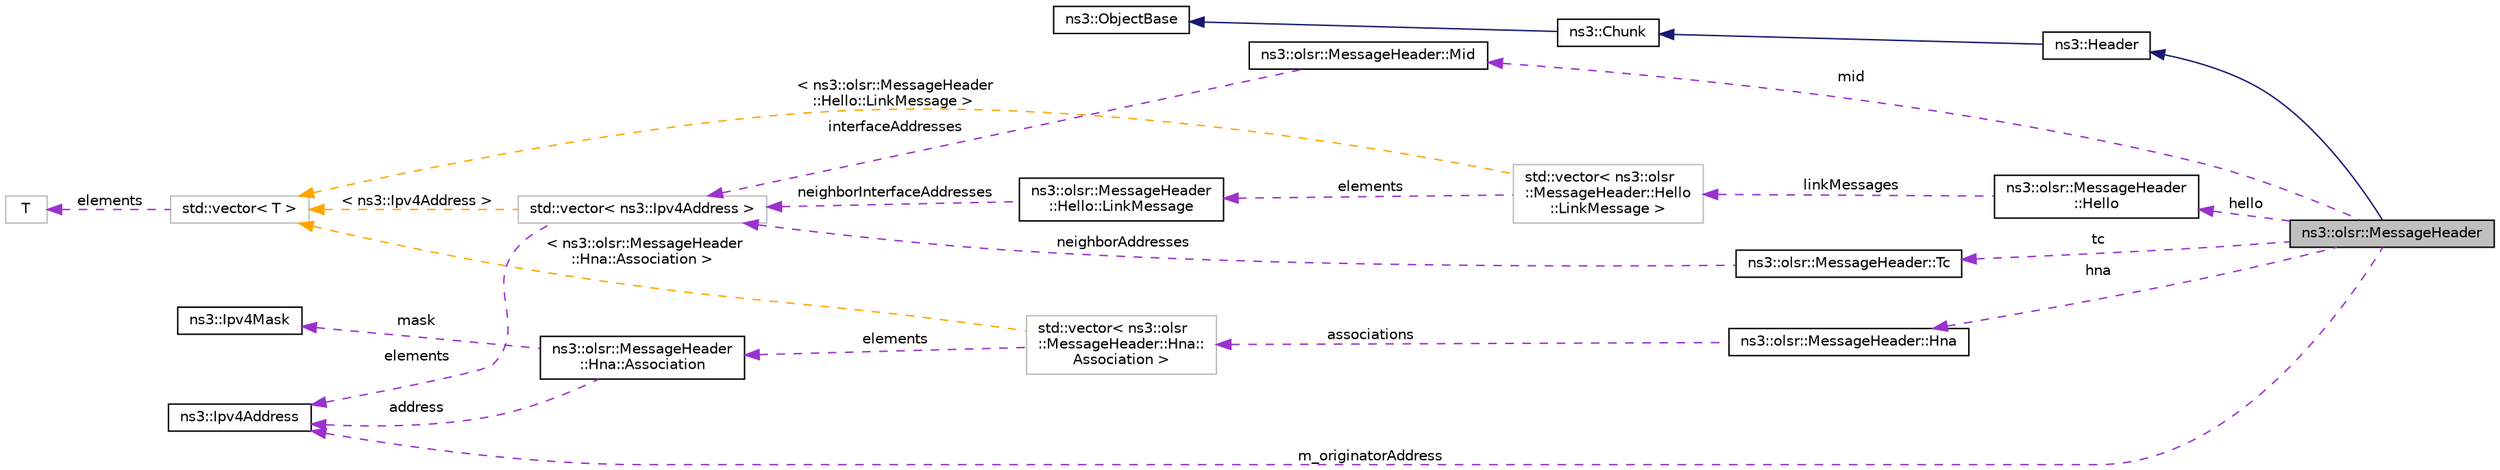 digraph "ns3::olsr::MessageHeader"
{
 // LATEX_PDF_SIZE
  edge [fontname="Helvetica",fontsize="10",labelfontname="Helvetica",labelfontsize="10"];
  node [fontname="Helvetica",fontsize="10",shape=record];
  rankdir="LR";
  Node1 [label="ns3::olsr::MessageHeader",height=0.2,width=0.4,color="black", fillcolor="grey75", style="filled", fontcolor="black",tooltip="This header can store HELP, TC, MID and HNA messages."];
  Node2 -> Node1 [dir="back",color="midnightblue",fontsize="10",style="solid",fontname="Helvetica"];
  Node2 [label="ns3::Header",height=0.2,width=0.4,color="black", fillcolor="white", style="filled",URL="$classns3_1_1_header.html",tooltip="Protocol header serialization and deserialization."];
  Node3 -> Node2 [dir="back",color="midnightblue",fontsize="10",style="solid",fontname="Helvetica"];
  Node3 [label="ns3::Chunk",height=0.2,width=0.4,color="black", fillcolor="white", style="filled",URL="$classns3_1_1_chunk.html",tooltip="abstract base class for ns3::Header and ns3::Trailer"];
  Node4 -> Node3 [dir="back",color="midnightblue",fontsize="10",style="solid",fontname="Helvetica"];
  Node4 [label="ns3::ObjectBase",height=0.2,width=0.4,color="black", fillcolor="white", style="filled",URL="$classns3_1_1_object_base.html",tooltip="Anchor the ns-3 type and attribute system."];
  Node5 -> Node1 [dir="back",color="darkorchid3",fontsize="10",style="dashed",label=" hna" ,fontname="Helvetica"];
  Node5 [label="ns3::olsr::MessageHeader::Hna",height=0.2,width=0.4,color="black", fillcolor="white", style="filled",URL="$structns3_1_1olsr_1_1_message_header_1_1_hna.html",tooltip="HNA (Host Network Association) Message Format."];
  Node6 -> Node5 [dir="back",color="darkorchid3",fontsize="10",style="dashed",label=" associations" ,fontname="Helvetica"];
  Node6 [label="std::vector\< ns3::olsr\l::MessageHeader::Hna::\lAssociation \>",height=0.2,width=0.4,color="grey75", fillcolor="white", style="filled",tooltip=" "];
  Node7 -> Node6 [dir="back",color="darkorchid3",fontsize="10",style="dashed",label=" elements" ,fontname="Helvetica"];
  Node7 [label="ns3::olsr::MessageHeader\l::Hna::Association",height=0.2,width=0.4,color="black", fillcolor="white", style="filled",URL="$structns3_1_1olsr_1_1_message_header_1_1_hna_1_1_association.html",tooltip="Association item structure."];
  Node8 -> Node7 [dir="back",color="darkorchid3",fontsize="10",style="dashed",label=" mask" ,fontname="Helvetica"];
  Node8 [label="ns3::Ipv4Mask",height=0.2,width=0.4,color="black", fillcolor="white", style="filled",URL="$classns3_1_1_ipv4_mask.html",tooltip="a class to represent an Ipv4 address mask"];
  Node9 -> Node7 [dir="back",color="darkorchid3",fontsize="10",style="dashed",label=" address" ,fontname="Helvetica"];
  Node9 [label="ns3::Ipv4Address",height=0.2,width=0.4,color="black", fillcolor="white", style="filled",URL="$classns3_1_1_ipv4_address.html",tooltip="Ipv4 addresses are stored in host order in this class."];
  Node10 -> Node6 [dir="back",color="orange",fontsize="10",style="dashed",label=" \< ns3::olsr::MessageHeader\l::Hna::Association \>" ,fontname="Helvetica"];
  Node10 [label="std::vector\< T \>",height=0.2,width=0.4,color="grey75", fillcolor="white", style="filled",tooltip=" "];
  Node11 -> Node10 [dir="back",color="darkorchid3",fontsize="10",style="dashed",label=" elements" ,fontname="Helvetica"];
  Node11 [label="T",height=0.2,width=0.4,color="grey75", fillcolor="white", style="filled",tooltip=" "];
  Node12 -> Node1 [dir="back",color="darkorchid3",fontsize="10",style="dashed",label=" mid" ,fontname="Helvetica"];
  Node12 [label="ns3::olsr::MessageHeader::Mid",height=0.2,width=0.4,color="black", fillcolor="white", style="filled",URL="$structns3_1_1olsr_1_1_message_header_1_1_mid.html",tooltip="MID Message Format."];
  Node13 -> Node12 [dir="back",color="darkorchid3",fontsize="10",style="dashed",label=" interfaceAddresses" ,fontname="Helvetica"];
  Node13 [label="std::vector\< ns3::Ipv4Address \>",height=0.2,width=0.4,color="grey75", fillcolor="white", style="filled",tooltip=" "];
  Node9 -> Node13 [dir="back",color="darkorchid3",fontsize="10",style="dashed",label=" elements" ,fontname="Helvetica"];
  Node10 -> Node13 [dir="back",color="orange",fontsize="10",style="dashed",label=" \< ns3::Ipv4Address \>" ,fontname="Helvetica"];
  Node14 -> Node1 [dir="back",color="darkorchid3",fontsize="10",style="dashed",label=" tc" ,fontname="Helvetica"];
  Node14 [label="ns3::olsr::MessageHeader::Tc",height=0.2,width=0.4,color="black", fillcolor="white", style="filled",URL="$structns3_1_1olsr_1_1_message_header_1_1_tc.html",tooltip="TC Message Format."];
  Node13 -> Node14 [dir="back",color="darkorchid3",fontsize="10",style="dashed",label=" neighborAddresses" ,fontname="Helvetica"];
  Node9 -> Node1 [dir="back",color="darkorchid3",fontsize="10",style="dashed",label=" m_originatorAddress" ,fontname="Helvetica"];
  Node15 -> Node1 [dir="back",color="darkorchid3",fontsize="10",style="dashed",label=" hello" ,fontname="Helvetica"];
  Node15 [label="ns3::olsr::MessageHeader\l::Hello",height=0.2,width=0.4,color="black", fillcolor="white", style="filled",URL="$structns3_1_1olsr_1_1_message_header_1_1_hello.html",tooltip="HELLO Message Format."];
  Node16 -> Node15 [dir="back",color="darkorchid3",fontsize="10",style="dashed",label=" linkMessages" ,fontname="Helvetica"];
  Node16 [label="std::vector\< ns3::olsr\l::MessageHeader::Hello\l::LinkMessage \>",height=0.2,width=0.4,color="grey75", fillcolor="white", style="filled",tooltip=" "];
  Node17 -> Node16 [dir="back",color="darkorchid3",fontsize="10",style="dashed",label=" elements" ,fontname="Helvetica"];
  Node17 [label="ns3::olsr::MessageHeader\l::Hello::LinkMessage",height=0.2,width=0.4,color="black", fillcolor="white", style="filled",URL="$structns3_1_1olsr_1_1_message_header_1_1_hello_1_1_link_message.html",tooltip="Link message item."];
  Node13 -> Node17 [dir="back",color="darkorchid3",fontsize="10",style="dashed",label=" neighborInterfaceAddresses" ,fontname="Helvetica"];
  Node10 -> Node16 [dir="back",color="orange",fontsize="10",style="dashed",label=" \< ns3::olsr::MessageHeader\l::Hello::LinkMessage \>" ,fontname="Helvetica"];
}
